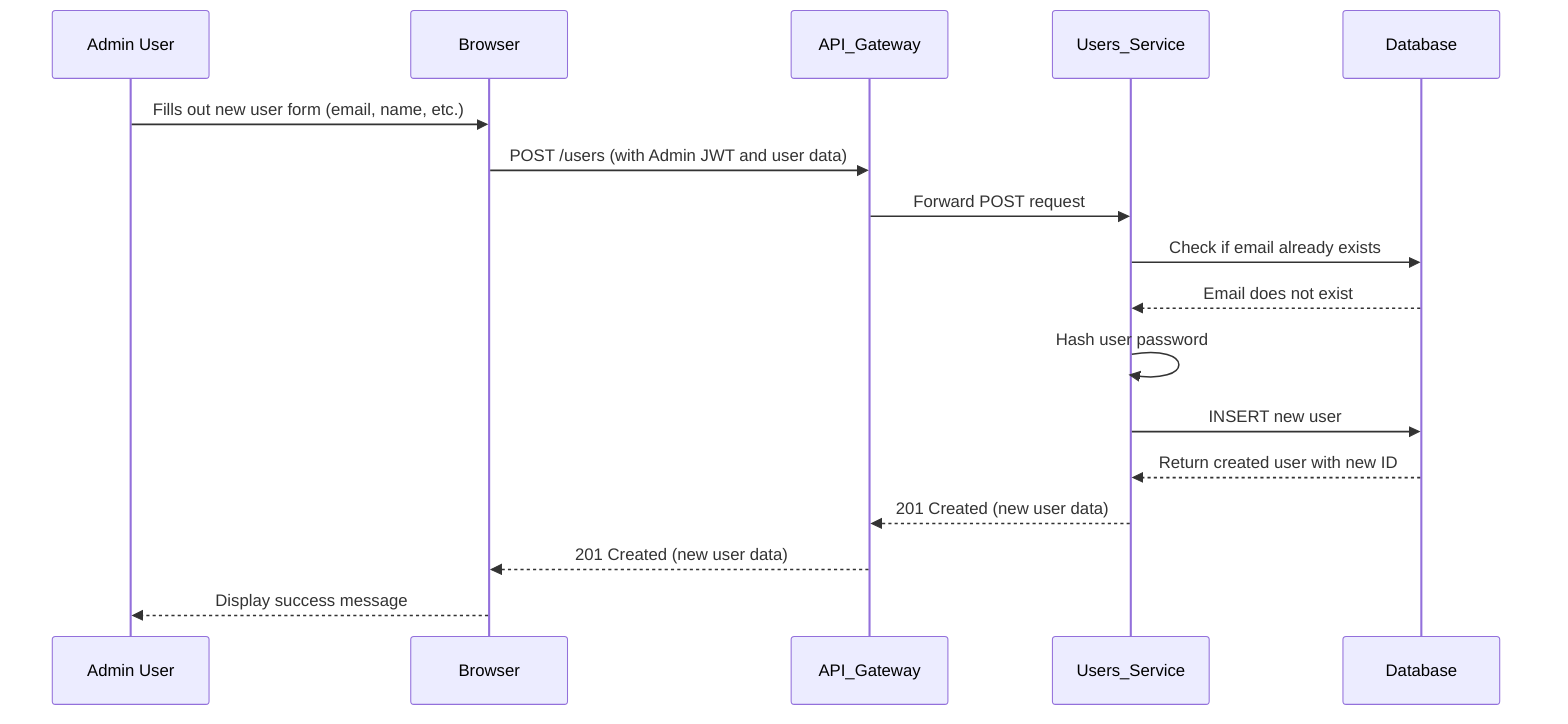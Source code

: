 sequenceDiagram
    participant AdminUser as Admin User
    participant Browser
    participant API_Gateway
    participant Users_Service
    participant Database

    AdminUser->>Browser: Fills out new user form (email, name, etc.)
    Browser->>API_Gateway: POST /users (with Admin JWT and user data)
    API_Gateway->>Users_Service: Forward POST request
    Users_Service->>Database: Check if email already exists
    Database-->>Users_Service: Email does not exist
    Users_Service->>Users_Service: Hash user password
    Users_Service->>Database: INSERT new user
    Database-->>Users_Service: Return created user with new ID
    Users_Service-->>API_Gateway: 201 Created (new user data)
    API_Gateway-->>Browser: 201 Created (new user data)
    Browser-->>AdminUser: Display success message
